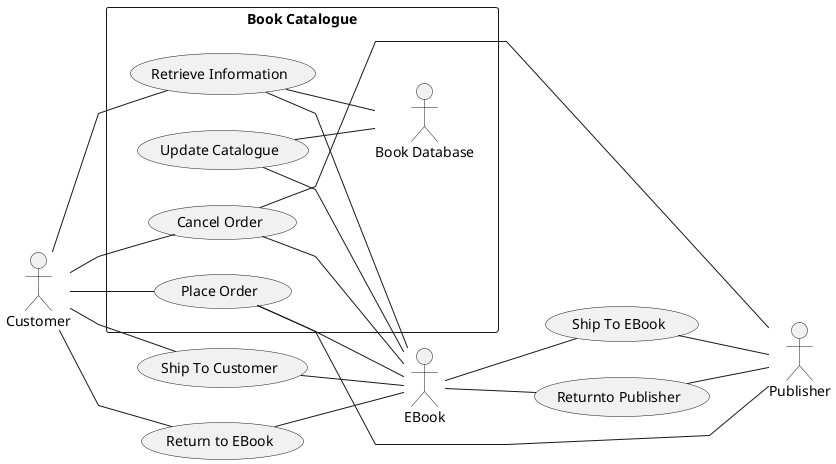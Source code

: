 @startUML EBook Use Case Diagram
skinparam linetype polyline
left to right direction
Actor Customer as customer
Actor EBook as ebook
Actor Publisher as publisher
rectangle "Book Catalogue" {
    together {
        Actor "Book Database" as bookLog
        (Retrieve Information) as getBook
        customer -- getBook
        getBook -- ebook
        getBook -- bookLog

        (Update Catalogue) as updateCatalogue
        ebook -- updateCatalogue
        updateCatalogue -- bookLog
    }

    together {
        (Place Order) as order
        customer -- order
        order -- ebook
        order--publisher

        (Cancel Order) as cancelOrder
        customer -- cancelOrder
        cancelOrder -- ebook
        cancelOrder--publisher
    }
}

(Ship To EBook) as shipEBook
shipEBook -- publisher
(Ship To Customer) as shipCustomer
customer -- shipCustomer
ebook -- shipEBook
shipCustomer -- ebook

(Return to EBook) as returnCustomer
(Returnto Publisher) as returnPublisher
customer -- returnCustomer
returnCustomer -- ebook
ebook -- returnPublisher
returnPublisher -- publisher

@endUML